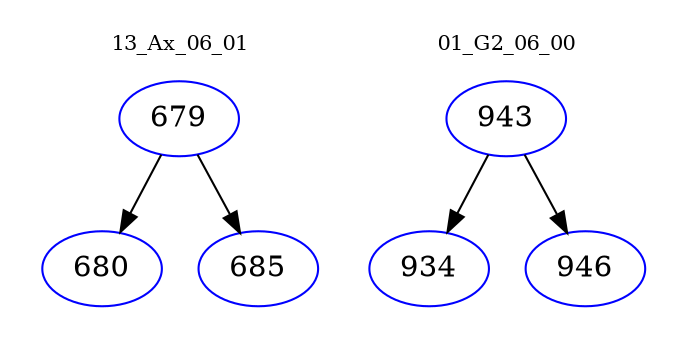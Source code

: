 digraph{
subgraph cluster_0 {
color = white
label = "13_Ax_06_01";
fontsize=10;
T0_679 [label="679", color="blue"]
T0_679 -> T0_680 [color="black"]
T0_680 [label="680", color="blue"]
T0_679 -> T0_685 [color="black"]
T0_685 [label="685", color="blue"]
}
subgraph cluster_1 {
color = white
label = "01_G2_06_00";
fontsize=10;
T1_943 [label="943", color="blue"]
T1_943 -> T1_934 [color="black"]
T1_934 [label="934", color="blue"]
T1_943 -> T1_946 [color="black"]
T1_946 [label="946", color="blue"]
}
}
